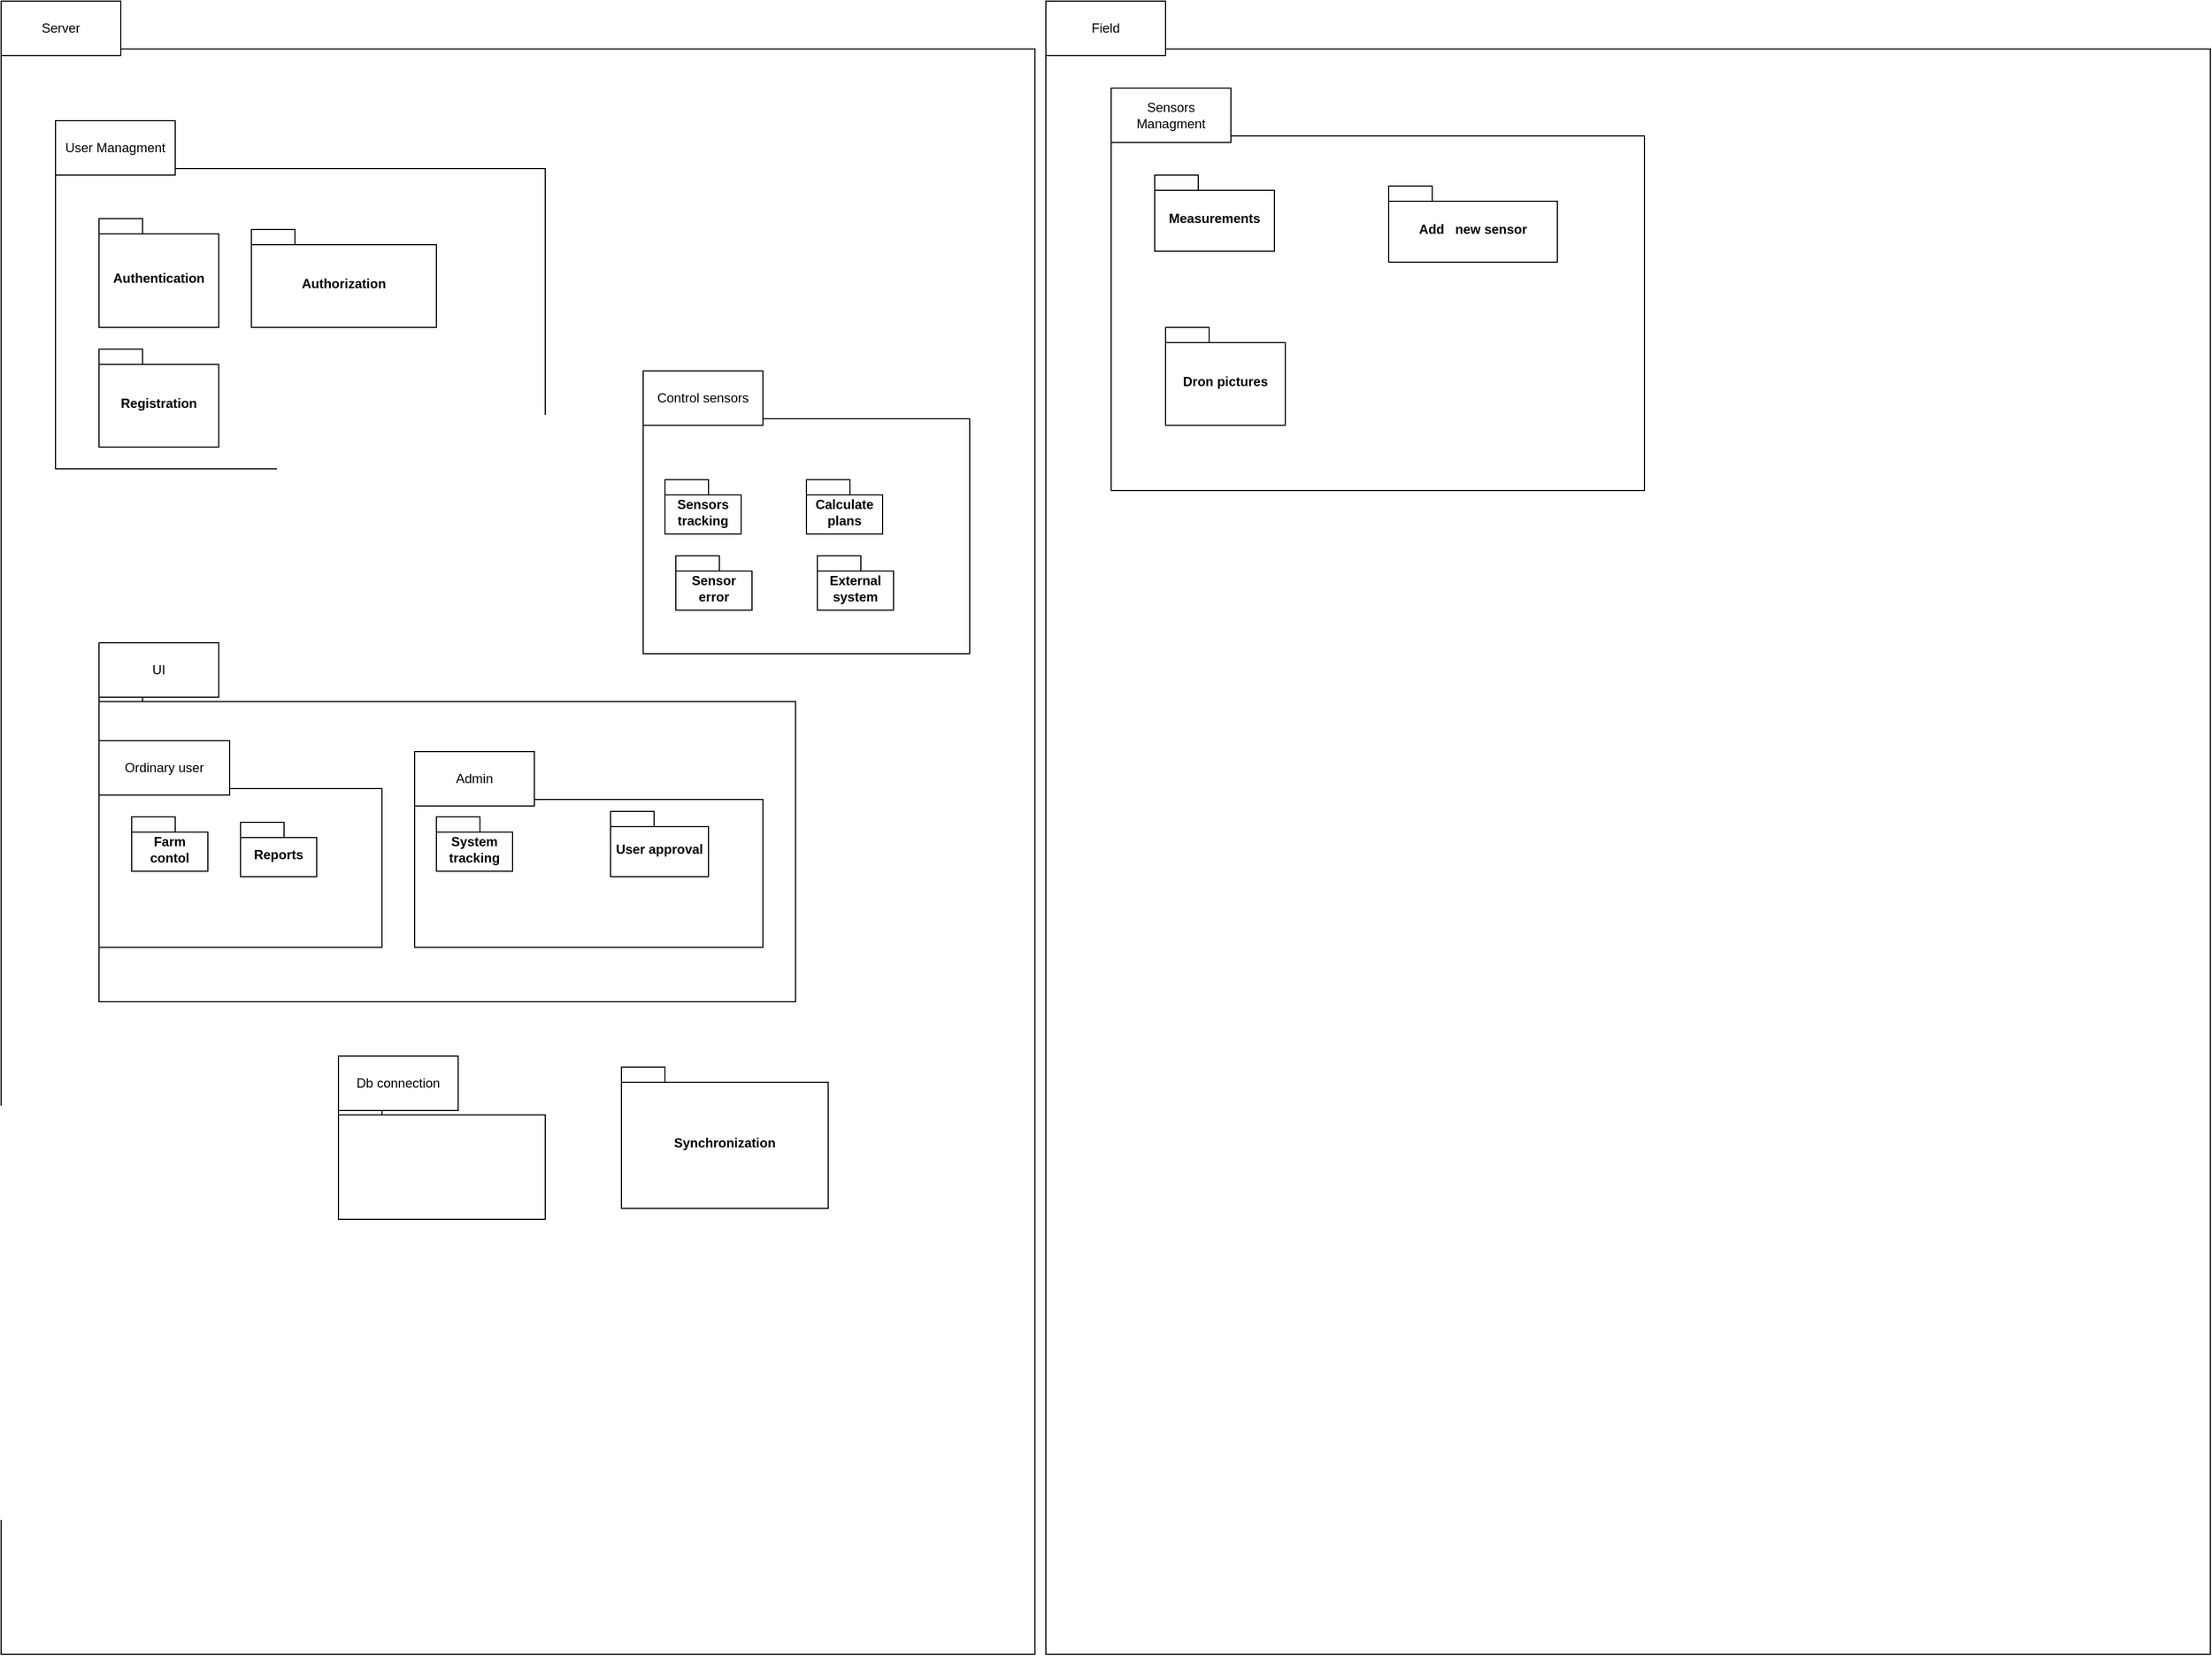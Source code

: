 <mxfile version="24.4.4" type="device">
  <diagram name="Page-1" id="tE25M2A9QQnM-06_wwDH">
    <mxGraphModel dx="2083" dy="2494" grid="1" gridSize="10" guides="1" tooltips="1" connect="1" arrows="1" fold="1" page="1" pageScale="1" pageWidth="850" pageHeight="1100" math="0" shadow="0">
      <root>
        <mxCell id="0" />
        <mxCell id="1" parent="0" />
        <mxCell id="h0jbhoHPBvDqZRhp5Esi-1" value="" style="shape=folder;fontStyle=1;spacingTop=10;tabWidth=40;tabHeight=14;tabPosition=left;html=1;whiteSpace=wrap;" vertex="1" parent="1">
          <mxGeometry width="950" height="1490" as="geometry" />
        </mxCell>
        <mxCell id="h0jbhoHPBvDqZRhp5Esi-2" value="" style="shape=folder;fontStyle=1;spacingTop=10;tabWidth=40;tabHeight=14;tabPosition=left;html=1;whiteSpace=wrap;" vertex="1" parent="1">
          <mxGeometry x="960" width="1070" height="1490" as="geometry" />
        </mxCell>
        <mxCell id="h0jbhoHPBvDqZRhp5Esi-3" value="Server" style="html=1;whiteSpace=wrap;" vertex="1" parent="1">
          <mxGeometry y="-30" width="110" height="50" as="geometry" />
        </mxCell>
        <mxCell id="h0jbhoHPBvDqZRhp5Esi-4" value="Field" style="html=1;whiteSpace=wrap;" vertex="1" parent="1">
          <mxGeometry x="960" y="-30" width="110" height="50" as="geometry" />
        </mxCell>
        <mxCell id="h0jbhoHPBvDqZRhp5Esi-5" value="" style="shape=folder;fontStyle=1;spacingTop=10;tabWidth=40;tabHeight=14;tabPosition=left;html=1;whiteSpace=wrap;" vertex="1" parent="1">
          <mxGeometry x="50" y="110" width="450" height="290" as="geometry" />
        </mxCell>
        <mxCell id="h0jbhoHPBvDqZRhp5Esi-6" value="User Managment" style="html=1;whiteSpace=wrap;" vertex="1" parent="1">
          <mxGeometry x="50" y="80" width="110" height="50" as="geometry" />
        </mxCell>
        <mxCell id="h0jbhoHPBvDqZRhp5Esi-14" value="" style="shape=folder;fontStyle=1;spacingTop=10;tabWidth=40;tabHeight=14;tabPosition=left;html=1;whiteSpace=wrap;" vertex="1" parent="1">
          <mxGeometry x="1020" y="80" width="490" height="340" as="geometry" />
        </mxCell>
        <mxCell id="h0jbhoHPBvDqZRhp5Esi-15" value="Sensors Managment" style="html=1;whiteSpace=wrap;" vertex="1" parent="1">
          <mxGeometry x="1020" y="50" width="110" height="50" as="geometry" />
        </mxCell>
        <mxCell id="h0jbhoHPBvDqZRhp5Esi-16" value="Measurements" style="shape=folder;fontStyle=1;spacingTop=10;tabWidth=40;tabHeight=14;tabPosition=left;html=1;whiteSpace=wrap;" vertex="1" parent="1">
          <mxGeometry x="1060" y="130" width="110" height="70" as="geometry" />
        </mxCell>
        <mxCell id="h0jbhoHPBvDqZRhp5Esi-17" value="" style="shape=folder;fontStyle=1;spacingTop=10;tabWidth=40;tabHeight=14;tabPosition=left;html=1;whiteSpace=wrap;" vertex="1" parent="1">
          <mxGeometry x="90" y="600" width="640" height="290" as="geometry" />
        </mxCell>
        <mxCell id="h0jbhoHPBvDqZRhp5Esi-18" value="UI" style="html=1;whiteSpace=wrap;" vertex="1" parent="1">
          <mxGeometry x="90" y="560" width="110" height="50" as="geometry" />
        </mxCell>
        <mxCell id="h0jbhoHPBvDqZRhp5Esi-20" value="" style="shape=folder;fontStyle=1;spacingTop=10;tabWidth=40;tabHeight=14;tabPosition=left;html=1;whiteSpace=wrap;" vertex="1" parent="1">
          <mxGeometry x="90" y="680" width="260" height="160" as="geometry" />
        </mxCell>
        <mxCell id="h0jbhoHPBvDqZRhp5Esi-21" value="" style="shape=folder;fontStyle=1;spacingTop=10;tabWidth=40;tabHeight=14;tabPosition=left;html=1;whiteSpace=wrap;" vertex="1" parent="1">
          <mxGeometry x="380" y="690" width="320" height="150" as="geometry" />
        </mxCell>
        <mxCell id="h0jbhoHPBvDqZRhp5Esi-22" value="Farm contol" style="shape=folder;fontStyle=1;spacingTop=10;tabWidth=40;tabHeight=14;tabPosition=left;html=1;whiteSpace=wrap;" vertex="1" parent="1">
          <mxGeometry x="120" y="720" width="70" height="50" as="geometry" />
        </mxCell>
        <mxCell id="h0jbhoHPBvDqZRhp5Esi-23" value="System tracking" style="shape=folder;fontStyle=1;spacingTop=10;tabWidth=40;tabHeight=14;tabPosition=left;html=1;whiteSpace=wrap;" vertex="1" parent="1">
          <mxGeometry x="400" y="720" width="70" height="50" as="geometry" />
        </mxCell>
        <mxCell id="h0jbhoHPBvDqZRhp5Esi-24" value="User approval" style="shape=folder;fontStyle=1;spacingTop=10;tabWidth=40;tabHeight=14;tabPosition=left;html=1;whiteSpace=wrap;" vertex="1" parent="1">
          <mxGeometry x="560" y="715" width="90" height="60" as="geometry" />
        </mxCell>
        <mxCell id="h0jbhoHPBvDqZRhp5Esi-25" value="Admin" style="html=1;whiteSpace=wrap;" vertex="1" parent="1">
          <mxGeometry x="380" y="660" width="110" height="50" as="geometry" />
        </mxCell>
        <mxCell id="h0jbhoHPBvDqZRhp5Esi-26" value="Ordinary user" style="html=1;whiteSpace=wrap;" vertex="1" parent="1">
          <mxGeometry x="90" y="650" width="120" height="50" as="geometry" />
        </mxCell>
        <mxCell id="h0jbhoHPBvDqZRhp5Esi-28" value="Authentication" style="shape=folder;fontStyle=1;spacingTop=10;tabWidth=40;tabHeight=14;tabPosition=left;html=1;whiteSpace=wrap;" vertex="1" parent="1">
          <mxGeometry x="90" y="170" width="110" height="100" as="geometry" />
        </mxCell>
        <mxCell id="h0jbhoHPBvDqZRhp5Esi-29" value="Authorization" style="shape=folder;fontStyle=1;spacingTop=10;tabWidth=40;tabHeight=14;tabPosition=left;html=1;whiteSpace=wrap;" vertex="1" parent="1">
          <mxGeometry x="230" y="180" width="170" height="90" as="geometry" />
        </mxCell>
        <mxCell id="h0jbhoHPBvDqZRhp5Esi-30" value="Registration" style="shape=folder;fontStyle=1;spacingTop=10;tabWidth=40;tabHeight=14;tabPosition=left;html=1;whiteSpace=wrap;" vertex="1" parent="1">
          <mxGeometry x="90" y="290" width="110" height="90" as="geometry" />
        </mxCell>
        <mxCell id="h0jbhoHPBvDqZRhp5Esi-32" value="" style="shape=folder;fontStyle=1;spacingTop=10;tabWidth=40;tabHeight=14;tabPosition=left;html=1;whiteSpace=wrap;" vertex="1" parent="1">
          <mxGeometry x="590" y="340" width="300" height="230" as="geometry" />
        </mxCell>
        <mxCell id="h0jbhoHPBvDqZRhp5Esi-33" value="Control sensors" style="html=1;whiteSpace=wrap;" vertex="1" parent="1">
          <mxGeometry x="590" y="310" width="110" height="50" as="geometry" />
        </mxCell>
        <mxCell id="h0jbhoHPBvDqZRhp5Esi-31" value="Sensors tracking" style="shape=folder;fontStyle=1;spacingTop=10;tabWidth=40;tabHeight=14;tabPosition=left;html=1;whiteSpace=wrap;" vertex="1" parent="1">
          <mxGeometry x="610" y="410" width="70" height="50" as="geometry" />
        </mxCell>
        <mxCell id="h0jbhoHPBvDqZRhp5Esi-34" value="Reports" style="shape=folder;fontStyle=1;spacingTop=10;tabWidth=40;tabHeight=14;tabPosition=left;html=1;whiteSpace=wrap;" vertex="1" parent="1">
          <mxGeometry x="220" y="725" width="70" height="50" as="geometry" />
        </mxCell>
        <mxCell id="h0jbhoHPBvDqZRhp5Esi-35" value="Calculate plans" style="shape=folder;fontStyle=1;spacingTop=10;tabWidth=40;tabHeight=14;tabPosition=left;html=1;whiteSpace=wrap;" vertex="1" parent="1">
          <mxGeometry x="740" y="410" width="70" height="50" as="geometry" />
        </mxCell>
        <mxCell id="h0jbhoHPBvDqZRhp5Esi-36" value="Sensor error" style="shape=folder;fontStyle=1;spacingTop=10;tabWidth=40;tabHeight=14;tabPosition=left;html=1;whiteSpace=wrap;" vertex="1" parent="1">
          <mxGeometry x="620" y="480" width="70" height="50" as="geometry" />
        </mxCell>
        <mxCell id="h0jbhoHPBvDqZRhp5Esi-37" value="Add&amp;nbsp; &amp;nbsp;new sensor" style="shape=folder;fontStyle=1;spacingTop=10;tabWidth=40;tabHeight=14;tabPosition=left;html=1;whiteSpace=wrap;" vertex="1" parent="1">
          <mxGeometry x="1275" y="140" width="155" height="70" as="geometry" />
        </mxCell>
        <mxCell id="h0jbhoHPBvDqZRhp5Esi-38" value="Dron pictures" style="shape=folder;fontStyle=1;spacingTop=10;tabWidth=40;tabHeight=14;tabPosition=left;html=1;whiteSpace=wrap;" vertex="1" parent="1">
          <mxGeometry x="1070" y="270" width="110" height="90" as="geometry" />
        </mxCell>
        <mxCell id="h0jbhoHPBvDqZRhp5Esi-39" value="External system" style="shape=folder;fontStyle=1;spacingTop=10;tabWidth=40;tabHeight=14;tabPosition=left;html=1;whiteSpace=wrap;" vertex="1" parent="1">
          <mxGeometry x="750" y="480" width="70" height="50" as="geometry" />
        </mxCell>
        <mxCell id="h0jbhoHPBvDqZRhp5Esi-40" value="Synchronization" style="shape=folder;fontStyle=1;spacingTop=10;tabWidth=40;tabHeight=14;tabPosition=left;html=1;whiteSpace=wrap;" vertex="1" parent="1">
          <mxGeometry x="570" y="950" width="190" height="130" as="geometry" />
        </mxCell>
        <mxCell id="h0jbhoHPBvDqZRhp5Esi-41" value="" style="shape=folder;fontStyle=1;spacingTop=10;tabWidth=40;tabHeight=14;tabPosition=left;html=1;whiteSpace=wrap;" vertex="1" parent="1">
          <mxGeometry x="310" y="980" width="190" height="110" as="geometry" />
        </mxCell>
        <mxCell id="h0jbhoHPBvDqZRhp5Esi-42" value="Db connection" style="html=1;whiteSpace=wrap;" vertex="1" parent="1">
          <mxGeometry x="310" y="940" width="110" height="50" as="geometry" />
        </mxCell>
      </root>
    </mxGraphModel>
  </diagram>
</mxfile>
